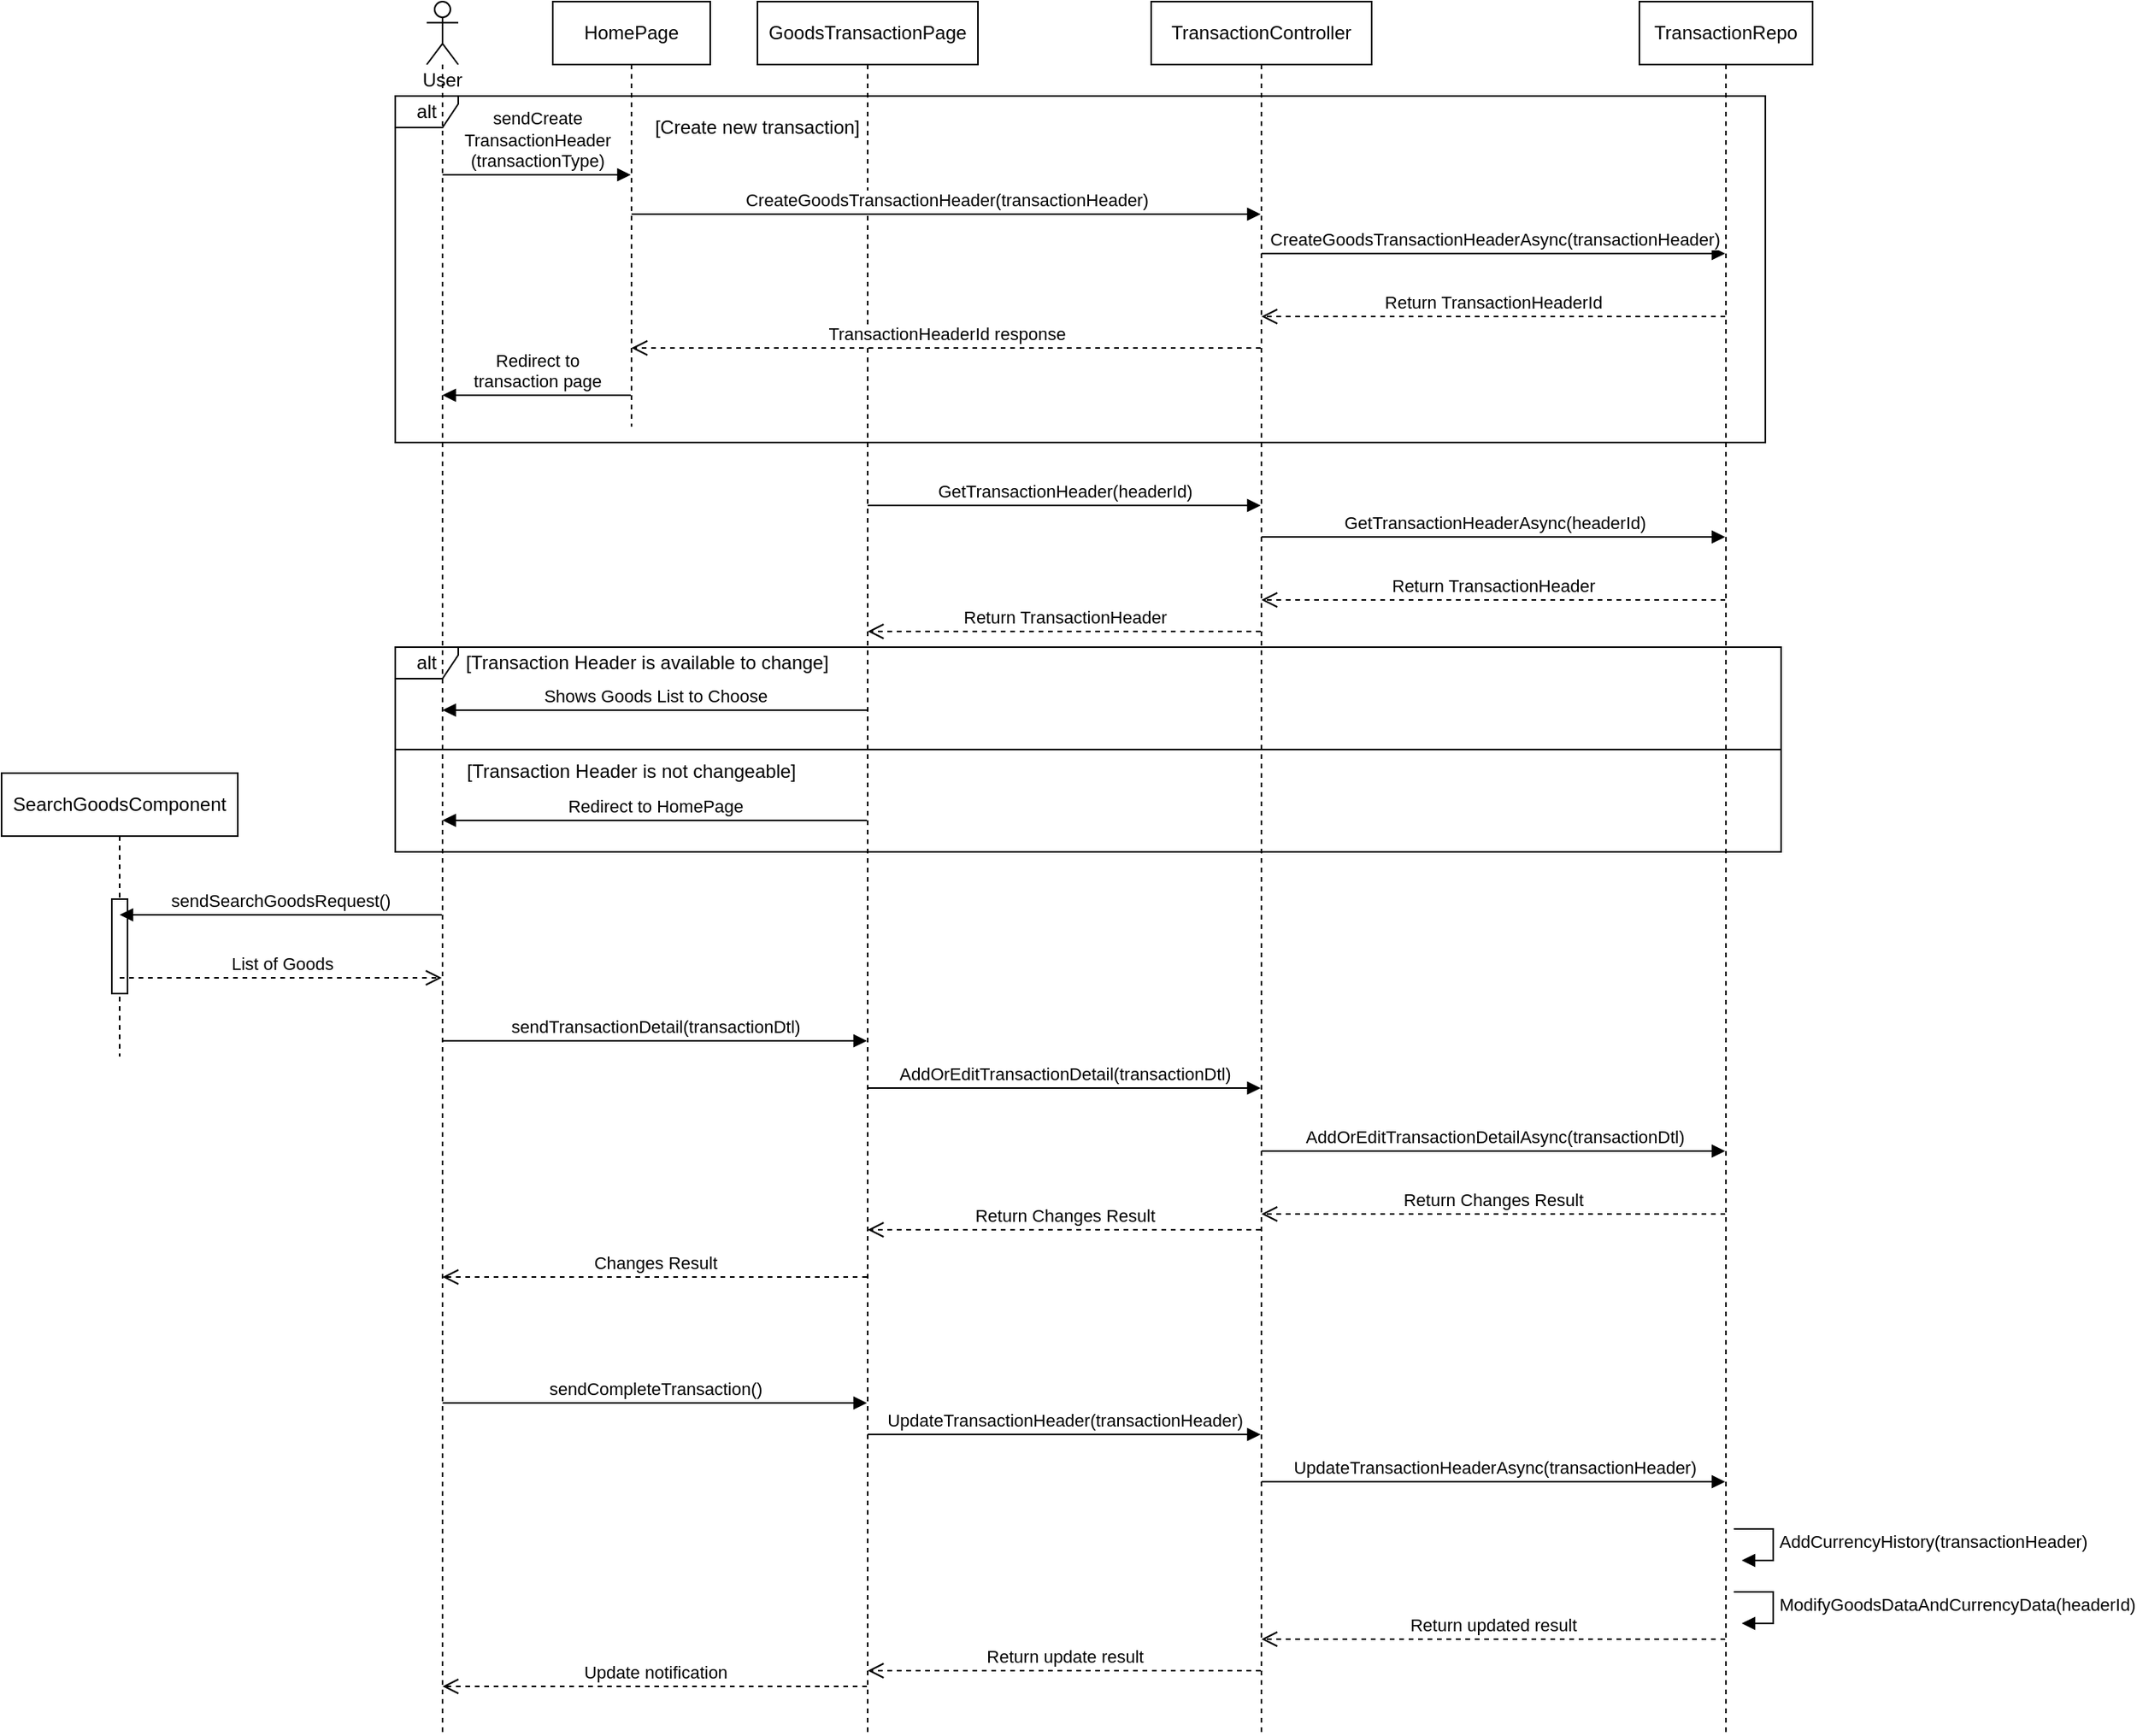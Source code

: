 <mxfile version="13.9.5" type="device"><diagram id="MD76iGduVkegH-28Z4TW" name="Page-1"><mxGraphModel dx="2036" dy="1714" grid="1" gridSize="10" guides="1" tooltips="1" connect="1" arrows="1" fold="1" page="1" pageScale="1" pageWidth="850" pageHeight="1100" math="0" shadow="0"><root><mxCell id="0"/><mxCell id="1" parent="0"/><mxCell id="0g2uUbyDIgS4CW7VY6wc-26" value="alt" style="shape=umlFrame;whiteSpace=wrap;html=1;width=40;height=20;" vertex="1" parent="1"><mxGeometry x="10" y="-140" width="870" height="220" as="geometry"/></mxCell><mxCell id="Q4enKZD7n80bcibiTNQd-26" value="alt" style="shape=umlFrame;whiteSpace=wrap;html=1;width=40;height=20;" parent="1" vertex="1"><mxGeometry x="10" y="210" width="880" height="130" as="geometry"/></mxCell><mxCell id="9ac-IthmuvZPXtDzXdDn-1" value="User" style="shape=umlLifeline;participant=umlActor;perimeter=lifelinePerimeter;whiteSpace=wrap;html=1;container=1;collapsible=0;recursiveResize=0;verticalAlign=top;spacingTop=36;outlineConnect=0;" parent="1" vertex="1"><mxGeometry x="30" y="-200" width="20" height="1100" as="geometry"/></mxCell><mxCell id="9ac-IthmuvZPXtDzXdDn-2" value="GoodsTransactionPage" style="shape=umlLifeline;perimeter=lifelinePerimeter;whiteSpace=wrap;html=1;container=1;collapsible=0;recursiveResize=0;outlineConnect=0;" parent="1" vertex="1"><mxGeometry x="240" y="-200" width="140" height="1100" as="geometry"/></mxCell><mxCell id="9ac-IthmuvZPXtDzXdDn-6" value="TransactionController" style="shape=umlLifeline;perimeter=lifelinePerimeter;whiteSpace=wrap;html=1;container=1;collapsible=0;recursiveResize=0;outlineConnect=0;" parent="1" vertex="1"><mxGeometry x="490" y="-200" width="140" height="1100" as="geometry"/></mxCell><mxCell id="9ac-IthmuvZPXtDzXdDn-7" value="TransactionRepo" style="shape=umlLifeline;perimeter=lifelinePerimeter;whiteSpace=wrap;html=1;container=1;collapsible=0;recursiveResize=0;outlineConnect=0;" parent="1" vertex="1"><mxGeometry x="800" y="-200" width="110" height="1100" as="geometry"/></mxCell><mxCell id="jReWHVRskFHDdM4BIsUo-5" value="ModifyGoodsDataAndCurrencyData(headerId)" style="edgeStyle=orthogonalEdgeStyle;html=1;align=left;spacingLeft=2;endArrow=block;rounded=0;entryX=1;entryY=0;" parent="9ac-IthmuvZPXtDzXdDn-7" edge="1"><mxGeometry relative="1" as="geometry"><mxPoint x="60" y="1010" as="sourcePoint"/><Array as="points"><mxPoint x="85" y="1010"/></Array><mxPoint x="65" y="1030" as="targetPoint"/></mxGeometry></mxCell><mxCell id="jReWHVRskFHDdM4BIsUo-7" value="AddCurrencyHistory(transactionHeader)" style="edgeStyle=orthogonalEdgeStyle;html=1;align=left;spacingLeft=2;endArrow=block;rounded=0;entryX=1;entryY=0;" parent="9ac-IthmuvZPXtDzXdDn-7" edge="1"><mxGeometry relative="1" as="geometry"><mxPoint x="60" y="970" as="sourcePoint"/><Array as="points"><mxPoint x="85" y="970"/></Array><mxPoint x="65" y="990" as="targetPoint"/></mxGeometry></mxCell><mxCell id="9ac-IthmuvZPXtDzXdDn-13" value="sendTransactionDetail(transactionDtl)" style="html=1;verticalAlign=bottom;endArrow=block;" parent="1" source="9ac-IthmuvZPXtDzXdDn-1" target="9ac-IthmuvZPXtDzXdDn-2" edge="1"><mxGeometry width="80" relative="1" as="geometry"><mxPoint x="390" y="180" as="sourcePoint"/><mxPoint x="470" y="180" as="targetPoint"/><Array as="points"><mxPoint x="160" y="460"/></Array></mxGeometry></mxCell><mxCell id="9ac-IthmuvZPXtDzXdDn-14" value="AddOrEditTransactionDetail(transactionDtl)" style="html=1;verticalAlign=bottom;endArrow=block;" parent="1" source="9ac-IthmuvZPXtDzXdDn-2" target="9ac-IthmuvZPXtDzXdDn-6" edge="1"><mxGeometry width="80" relative="1" as="geometry"><mxPoint x="319.667" y="140" as="sourcePoint"/><mxPoint x="569.5" y="140" as="targetPoint"/><Array as="points"><mxPoint x="450" y="490"/></Array></mxGeometry></mxCell><mxCell id="9ac-IthmuvZPXtDzXdDn-15" value="AddOrEditTransactionDetailAsync(transactionDtl)" style="html=1;verticalAlign=bottom;endArrow=block;" parent="1" source="9ac-IthmuvZPXtDzXdDn-6" target="9ac-IthmuvZPXtDzXdDn-7" edge="1"><mxGeometry width="80" relative="1" as="geometry"><mxPoint x="319.667" y="330" as="sourcePoint"/><mxPoint x="569.5" y="330" as="targetPoint"/><Array as="points"><mxPoint x="700" y="530"/></Array></mxGeometry></mxCell><mxCell id="9ac-IthmuvZPXtDzXdDn-16" value="Return Changes Result" style="html=1;verticalAlign=bottom;endArrow=open;dashed=1;endSize=8;" parent="1" source="9ac-IthmuvZPXtDzXdDn-7" target="9ac-IthmuvZPXtDzXdDn-6" edge="1"><mxGeometry relative="1" as="geometry"><mxPoint x="540" y="190" as="sourcePoint"/><mxPoint x="460" y="190" as="targetPoint"/><Array as="points"><mxPoint x="690" y="570"/></Array></mxGeometry></mxCell><mxCell id="9ac-IthmuvZPXtDzXdDn-19" value="SearchGoodsComponent" style="shape=umlLifeline;perimeter=lifelinePerimeter;whiteSpace=wrap;html=1;container=1;collapsible=0;recursiveResize=0;outlineConnect=0;" parent="1" vertex="1"><mxGeometry x="-240" y="290" width="150" height="180" as="geometry"/></mxCell><mxCell id="S5n9yUvDcDEgFYM_cMSH-2" value="" style="html=1;points=[];perimeter=orthogonalPerimeter;" parent="9ac-IthmuvZPXtDzXdDn-19" vertex="1"><mxGeometry x="70" y="80" width="10" height="60" as="geometry"/></mxCell><mxCell id="9ac-IthmuvZPXtDzXdDn-20" value="sendSearchGoodsRequest()" style="html=1;verticalAlign=bottom;endArrow=block;" parent="1" source="9ac-IthmuvZPXtDzXdDn-1" target="9ac-IthmuvZPXtDzXdDn-19" edge="1"><mxGeometry width="80" relative="1" as="geometry"><mxPoint x="230" y="300" as="sourcePoint"/><mxPoint x="310" y="300" as="targetPoint"/><Array as="points"><mxPoint x="-60" y="380"/></Array></mxGeometry></mxCell><mxCell id="9ac-IthmuvZPXtDzXdDn-21" value="List of Goods" style="html=1;verticalAlign=bottom;endArrow=open;dashed=1;endSize=8;" parent="1" source="9ac-IthmuvZPXtDzXdDn-19" target="9ac-IthmuvZPXtDzXdDn-1" edge="1"><mxGeometry relative="1" as="geometry"><mxPoint x="190" y="300" as="sourcePoint"/><mxPoint x="110" y="300" as="targetPoint"/><Array as="points"><mxPoint x="-50" y="420"/></Array></mxGeometry></mxCell><mxCell id="9ac-IthmuvZPXtDzXdDn-23" value="Return Changes Result" style="html=1;verticalAlign=bottom;endArrow=open;dashed=1;endSize=8;" parent="1" source="9ac-IthmuvZPXtDzXdDn-6" target="9ac-IthmuvZPXtDzXdDn-2" edge="1"><mxGeometry relative="1" as="geometry"><mxPoint x="824.5" y="580" as="sourcePoint"/><mxPoint x="569.324" y="580" as="targetPoint"/><Array as="points"><mxPoint x="420" y="580"/></Array></mxGeometry></mxCell><mxCell id="9ac-IthmuvZPXtDzXdDn-24" value="Changes Result" style="html=1;verticalAlign=bottom;endArrow=open;dashed=1;endSize=8;" parent="1" source="9ac-IthmuvZPXtDzXdDn-2" target="9ac-IthmuvZPXtDzXdDn-1" edge="1"><mxGeometry relative="1" as="geometry"><mxPoint x="310" y="420" as="sourcePoint"/><mxPoint x="230" y="420" as="targetPoint"/><Array as="points"><mxPoint x="180" y="610"/></Array></mxGeometry></mxCell><mxCell id="jReWHVRskFHDdM4BIsUo-1" value="sendCompleteTransaction()" style="html=1;verticalAlign=bottom;endArrow=block;" parent="1" source="9ac-IthmuvZPXtDzXdDn-1" target="9ac-IthmuvZPXtDzXdDn-2" edge="1"><mxGeometry width="80" relative="1" as="geometry"><mxPoint x="340" y="750" as="sourcePoint"/><mxPoint x="420" y="750" as="targetPoint"/><Array as="points"><mxPoint x="200" y="690"/></Array></mxGeometry></mxCell><mxCell id="jReWHVRskFHDdM4BIsUo-2" value="UpdateTransactionHeader(transactionHeader)" style="html=1;verticalAlign=bottom;endArrow=block;" parent="1" source="9ac-IthmuvZPXtDzXdDn-2" target="9ac-IthmuvZPXtDzXdDn-6" edge="1"><mxGeometry width="80" relative="1" as="geometry"><mxPoint x="340" y="650" as="sourcePoint"/><mxPoint x="420" y="650" as="targetPoint"/><Array as="points"><mxPoint x="450" y="710"/></Array></mxGeometry></mxCell><mxCell id="jReWHVRskFHDdM4BIsUo-3" value="UpdateTransactionHeaderAsync(transactionHeader)" style="html=1;verticalAlign=bottom;endArrow=block;" parent="1" source="9ac-IthmuvZPXtDzXdDn-6" target="9ac-IthmuvZPXtDzXdDn-7" edge="1"><mxGeometry width="80" relative="1" as="geometry"><mxPoint x="340" y="650" as="sourcePoint"/><mxPoint x="420" y="650" as="targetPoint"/><Array as="points"><mxPoint x="700" y="740"/></Array></mxGeometry></mxCell><mxCell id="jReWHVRskFHDdM4BIsUo-8" value="Return updated result" style="html=1;verticalAlign=bottom;endArrow=open;dashed=1;endSize=8;" parent="1" source="9ac-IthmuvZPXtDzXdDn-7" target="9ac-IthmuvZPXtDzXdDn-6" edge="1"><mxGeometry relative="1" as="geometry"><mxPoint x="620" y="750" as="sourcePoint"/><mxPoint x="560" y="760" as="targetPoint"/><Array as="points"><mxPoint x="730" y="840"/></Array></mxGeometry></mxCell><mxCell id="jReWHVRskFHDdM4BIsUo-9" value="Return update result" style="html=1;verticalAlign=bottom;endArrow=open;dashed=1;endSize=8;" parent="1" source="9ac-IthmuvZPXtDzXdDn-6" target="9ac-IthmuvZPXtDzXdDn-2" edge="1"><mxGeometry relative="1" as="geometry"><mxPoint x="854.5" y="850" as="sourcePoint"/><mxPoint x="569.5" y="850" as="targetPoint"/><Array as="points"><mxPoint x="450" y="860"/></Array></mxGeometry></mxCell><mxCell id="jReWHVRskFHDdM4BIsUo-10" value="Update notification" style="html=1;verticalAlign=bottom;endArrow=open;dashed=1;endSize=8;" parent="1" source="9ac-IthmuvZPXtDzXdDn-2" target="9ac-IthmuvZPXtDzXdDn-1" edge="1"><mxGeometry relative="1" as="geometry"><mxPoint x="569.5" y="870" as="sourcePoint"/><mxPoint x="319.5" y="870" as="targetPoint"/><Array as="points"><mxPoint x="160" y="870"/></Array></mxGeometry></mxCell><mxCell id="Q4enKZD7n80bcibiTNQd-1" value="GetTransactionHeader(headerId)" style="html=1;verticalAlign=bottom;endArrow=block;" parent="1" source="9ac-IthmuvZPXtDzXdDn-2" target="9ac-IthmuvZPXtDzXdDn-6" edge="1"><mxGeometry width="80" relative="1" as="geometry"><mxPoint x="320" y="270" as="sourcePoint"/><mxPoint x="400" y="270" as="targetPoint"/><Array as="points"><mxPoint x="500" y="120"/></Array></mxGeometry></mxCell><mxCell id="Q4enKZD7n80bcibiTNQd-2" value="GetTransactionHeaderAsync(headerId)" style="html=1;verticalAlign=bottom;endArrow=block;" parent="1" source="9ac-IthmuvZPXtDzXdDn-6" target="9ac-IthmuvZPXtDzXdDn-7" edge="1"><mxGeometry width="80" relative="1" as="geometry"><mxPoint x="420" y="270" as="sourcePoint"/><mxPoint x="500" y="270" as="targetPoint"/><Array as="points"><mxPoint x="730" y="140"/></Array></mxGeometry></mxCell><mxCell id="Q4enKZD7n80bcibiTNQd-3" value="Return TransactionHeader" style="html=1;verticalAlign=bottom;endArrow=open;dashed=1;endSize=8;" parent="1" source="9ac-IthmuvZPXtDzXdDn-7" target="9ac-IthmuvZPXtDzXdDn-6" edge="1"><mxGeometry relative="1" as="geometry"><mxPoint x="500" y="270" as="sourcePoint"/><mxPoint x="420" y="270" as="targetPoint"/><Array as="points"><mxPoint x="760" y="180"/></Array></mxGeometry></mxCell><mxCell id="Q4enKZD7n80bcibiTNQd-4" value="Return TransactionHeader" style="html=1;verticalAlign=bottom;endArrow=open;dashed=1;endSize=8;" parent="1" source="9ac-IthmuvZPXtDzXdDn-6" target="9ac-IthmuvZPXtDzXdDn-2" edge="1"><mxGeometry relative="1" as="geometry"><mxPoint x="500" y="270" as="sourcePoint"/><mxPoint x="420" y="270" as="targetPoint"/><Array as="points"><mxPoint x="500" y="200"/></Array></mxGeometry></mxCell><mxCell id="Q4enKZD7n80bcibiTNQd-8" value="Shows Goods List to Choose" style="html=1;verticalAlign=bottom;endArrow=block;" parent="1" source="9ac-IthmuvZPXtDzXdDn-2" target="9ac-IthmuvZPXtDzXdDn-1" edge="1"><mxGeometry width="80" relative="1" as="geometry"><mxPoint x="410" y="-70" as="sourcePoint"/><mxPoint x="490" y="-70" as="targetPoint"/><Array as="points"><mxPoint x="200" y="250"/></Array></mxGeometry></mxCell><mxCell id="Q4enKZD7n80bcibiTNQd-10" value="Redirect to HomePage" style="html=1;verticalAlign=bottom;endArrow=block;" parent="1" source="9ac-IthmuvZPXtDzXdDn-2" target="9ac-IthmuvZPXtDzXdDn-1" edge="1"><mxGeometry width="80" relative="1" as="geometry"><mxPoint x="410" y="130" as="sourcePoint"/><mxPoint x="490" y="130" as="targetPoint"/><Array as="points"><mxPoint x="210" y="320"/></Array></mxGeometry></mxCell><mxCell id="Q4enKZD7n80bcibiTNQd-13" value="HomePage" style="shape=umlLifeline;perimeter=lifelinePerimeter;whiteSpace=wrap;html=1;container=1;collapsible=0;recursiveResize=0;outlineConnect=0;" parent="1" vertex="1"><mxGeometry x="110" y="-200" width="100" height="270" as="geometry"/></mxCell><mxCell id="Q4enKZD7n80bcibiTNQd-14" value="sendCreate&lt;br&gt;TransactionHeader&lt;br&gt;(transactionType)" style="html=1;verticalAlign=bottom;endArrow=block;" parent="1" source="9ac-IthmuvZPXtDzXdDn-1" target="Q4enKZD7n80bcibiTNQd-13" edge="1"><mxGeometry width="80" relative="1" as="geometry"><mxPoint x="220" y="-50" as="sourcePoint"/><mxPoint x="300" y="-50" as="targetPoint"/><Array as="points"><mxPoint x="100" y="-90"/></Array></mxGeometry></mxCell><mxCell id="Q4enKZD7n80bcibiTNQd-15" value="CreateGoodsTransactionHeader(transactionHeader)" style="html=1;verticalAlign=bottom;endArrow=block;" parent="1" source="Q4enKZD7n80bcibiTNQd-13" target="9ac-IthmuvZPXtDzXdDn-6" edge="1"><mxGeometry width="80" relative="1" as="geometry"><mxPoint x="300" y="-70" as="sourcePoint"/><mxPoint x="380" y="-70" as="targetPoint"/><Array as="points"><mxPoint x="370" y="-65"/></Array></mxGeometry></mxCell><mxCell id="Q4enKZD7n80bcibiTNQd-16" value="CreateGoodsTransactionHeaderAsync(transactionHeader)" style="html=1;verticalAlign=bottom;endArrow=block;" parent="1" source="9ac-IthmuvZPXtDzXdDn-6" target="9ac-IthmuvZPXtDzXdDn-7" edge="1"><mxGeometry width="80" relative="1" as="geometry"><mxPoint x="380" y="-70" as="sourcePoint"/><mxPoint x="460" y="-70" as="targetPoint"/><Array as="points"><mxPoint x="710" y="-40"/></Array></mxGeometry></mxCell><mxCell id="Q4enKZD7n80bcibiTNQd-17" value="Return TransactionHeaderId" style="html=1;verticalAlign=bottom;endArrow=open;dashed=1;endSize=8;" parent="1" source="9ac-IthmuvZPXtDzXdDn-7" target="9ac-IthmuvZPXtDzXdDn-6" edge="1"><mxGeometry relative="1" as="geometry"><mxPoint x="550" y="-50" as="sourcePoint"/><mxPoint x="470" y="-50" as="targetPoint"/><Array as="points"><mxPoint x="690"/></Array></mxGeometry></mxCell><mxCell id="Q4enKZD7n80bcibiTNQd-18" value="TransactionHeaderId response" style="html=1;verticalAlign=bottom;endArrow=open;dashed=1;endSize=8;" parent="1" source="9ac-IthmuvZPXtDzXdDn-6" target="Q4enKZD7n80bcibiTNQd-13" edge="1"><mxGeometry relative="1" as="geometry"><mxPoint x="460" y="-130" as="sourcePoint"/><mxPoint x="380" y="-130" as="targetPoint"/><Array as="points"><mxPoint x="360" y="20"/></Array></mxGeometry></mxCell><mxCell id="Q4enKZD7n80bcibiTNQd-19" value="Redirect to &lt;br&gt;transaction page" style="html=1;verticalAlign=bottom;endArrow=block;" parent="1" source="Q4enKZD7n80bcibiTNQd-13" target="9ac-IthmuvZPXtDzXdDn-1" edge="1"><mxGeometry width="80" relative="1" as="geometry"><mxPoint x="300" y="30" as="sourcePoint"/><mxPoint x="380" y="30" as="targetPoint"/><Array as="points"><mxPoint x="100" y="50"/></Array></mxGeometry></mxCell><mxCell id="Q4enKZD7n80bcibiTNQd-27" value="" style="line;strokeWidth=1;fillColor=none;align=left;verticalAlign=middle;spacingTop=-1;spacingLeft=3;spacingRight=3;rotatable=0;labelPosition=right;points=[];portConstraint=eastwest;" parent="1" vertex="1"><mxGeometry x="10" y="271" width="880" height="8" as="geometry"/></mxCell><mxCell id="Q4enKZD7n80bcibiTNQd-28" value="[Transaction Header is available to change]" style="text;html=1;strokeColor=none;fillColor=none;align=center;verticalAlign=middle;whiteSpace=wrap;rounded=0;" parent="1" vertex="1"><mxGeometry x="50" y="210" width="240" height="20" as="geometry"/></mxCell><mxCell id="Q4enKZD7n80bcibiTNQd-29" value="[Transaction Header is not changeable]" style="text;html=1;strokeColor=none;fillColor=none;align=center;verticalAlign=middle;whiteSpace=wrap;rounded=0;" parent="1" vertex="1"><mxGeometry x="50" y="279" width="220" height="20" as="geometry"/></mxCell><mxCell id="0g2uUbyDIgS4CW7VY6wc-27" value="[Create new transaction]" style="text;html=1;strokeColor=none;fillColor=none;align=center;verticalAlign=middle;whiteSpace=wrap;rounded=0;" vertex="1" parent="1"><mxGeometry x="170" y="-130" width="140" height="20" as="geometry"/></mxCell></root></mxGraphModel></diagram></mxfile>